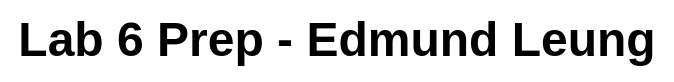 <mxfile version="20.5.3" type="github">
  <diagram id="DoXXhwDdPZzILl0RqrKV" name="Page-1">
    <mxGraphModel dx="1422" dy="819" grid="1" gridSize="10" guides="1" tooltips="1" connect="1" arrows="1" fold="1" page="1" pageScale="1" pageWidth="850" pageHeight="1100" math="0" shadow="0">
      <root>
        <mxCell id="0" />
        <mxCell id="1" parent="0" />
        <mxCell id="z7P5VKA3RB3ijGh97ngR-2" value="Lab 6 Prep - Edmund Leung" style="text;strokeColor=none;fillColor=none;html=1;fontSize=24;fontStyle=1;verticalAlign=middle;align=center;" vertex="1" parent="1">
          <mxGeometry x="267" y="20" width="336" height="40" as="geometry" />
        </mxCell>
      </root>
    </mxGraphModel>
  </diagram>
</mxfile>
